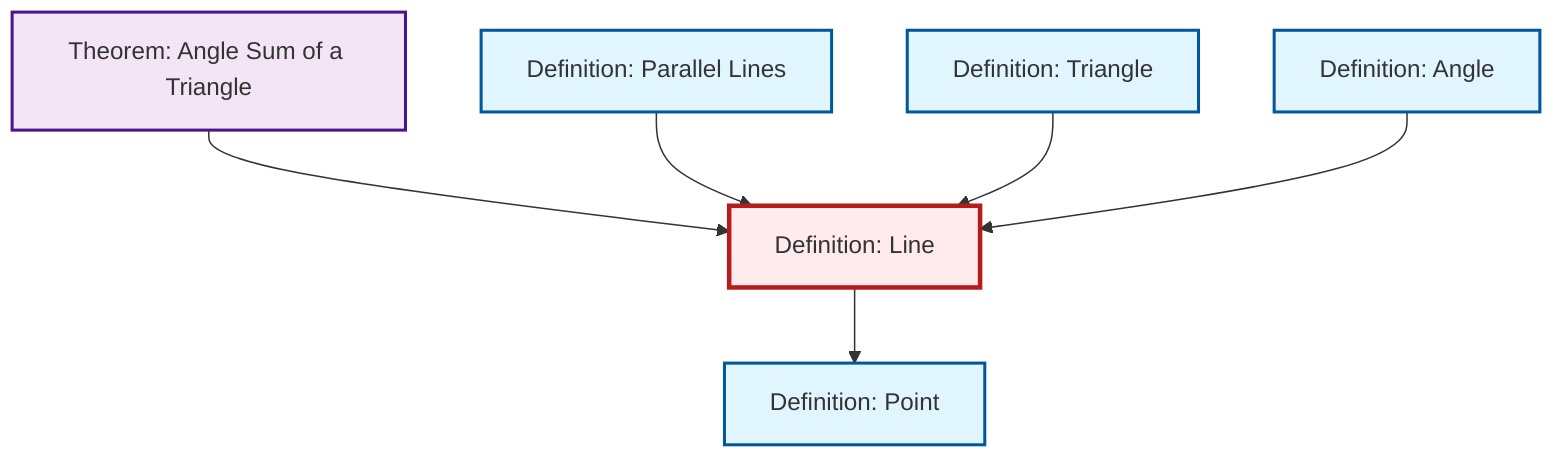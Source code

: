 graph TD
    classDef definition fill:#e1f5fe,stroke:#01579b,stroke-width:2px
    classDef theorem fill:#f3e5f5,stroke:#4a148c,stroke-width:2px
    classDef axiom fill:#fff3e0,stroke:#e65100,stroke-width:2px
    classDef example fill:#e8f5e9,stroke:#1b5e20,stroke-width:2px
    classDef current fill:#ffebee,stroke:#b71c1c,stroke-width:3px
    thm-angle-sum-triangle["Theorem: Angle Sum of a Triangle"]:::theorem
    def-angle["Definition: Angle"]:::definition
    def-parallel["Definition: Parallel Lines"]:::definition
    def-triangle["Definition: Triangle"]:::definition
    def-point["Definition: Point"]:::definition
    def-line["Definition: Line"]:::definition
    thm-angle-sum-triangle --> def-line
    def-parallel --> def-line
    def-line --> def-point
    def-triangle --> def-line
    def-angle --> def-line
    class def-line current